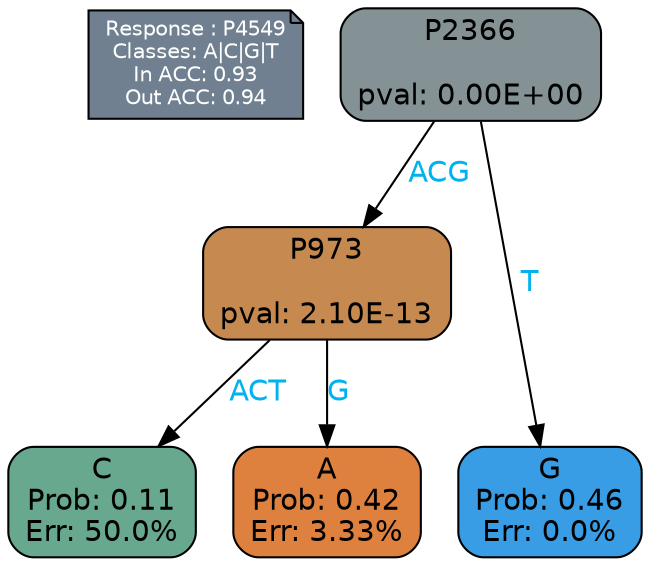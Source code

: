 digraph Tree {
node [shape=box, style="filled, rounded", color="black", fontname=helvetica] ;
graph [ranksep=equally, splines=polylines, bgcolor=transparent, dpi=600] ;
edge [fontname=helvetica] ;
LEGEND [label="Response : P4549
Classes: A|C|G|T
In ACC: 0.93
Out ACC: 0.94
",shape=note,align=left,style=filled,fillcolor="slategray",fontcolor="white",fontsize=10];1 [label="P2366

pval: 0.00E+00", fillcolor="#849295"] ;
2 [label="P973

pval: 2.10E-13", fillcolor="#c6894f"] ;
3 [label="C
Prob: 0.11
Err: 50.0%", fillcolor="#67a88f"] ;
4 [label="A
Prob: 0.42
Err: 3.33%", fillcolor="#df813e"] ;
5 [label="G
Prob: 0.46
Err: 0.0%", fillcolor="#399de5"] ;
1 -> 2 [label="ACG",fontcolor=deepskyblue2] ;
1 -> 5 [label="T",fontcolor=deepskyblue2] ;
2 -> 3 [label="ACT",fontcolor=deepskyblue2] ;
2 -> 4 [label="G",fontcolor=deepskyblue2] ;
{rank = same; 3;4;5;}{rank = same; LEGEND;1;}}
